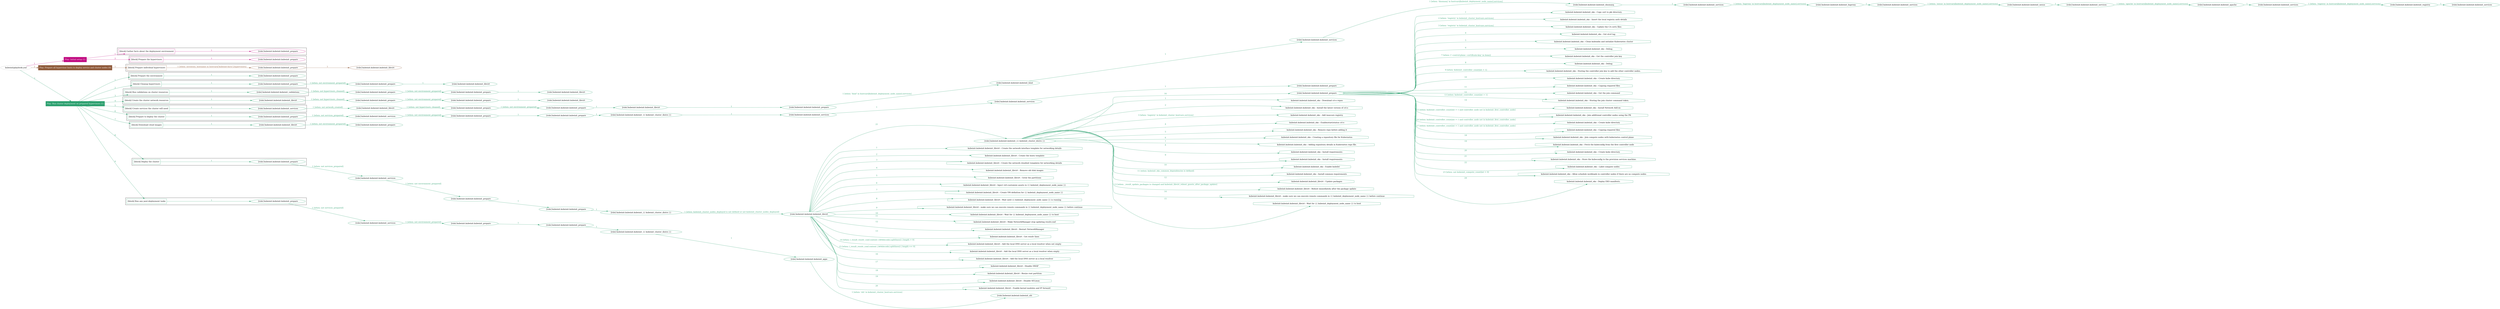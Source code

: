 digraph {
	graph [concentrate=true ordering=in rankdir=LR ratio=fill]
	edge [esep=5 sep=10]
	"kubeinit/playbook.yml" [id=root_node style=dotted]
	play_2b61309d [label="Play: Initial setup (1)" color="#c10b81" fontcolor="#ffffff" id=play_2b61309d shape=box style=filled tooltip=localhost]
	"kubeinit/playbook.yml" -> play_2b61309d [label="1 " color="#c10b81" fontcolor="#c10b81" id=edge_feb76cd5 labeltooltip="1 " tooltip="1 "]
	subgraph "kubeinit.kubeinit.kubeinit_prepare" {
		role_52f06af0 [label="[role] kubeinit.kubeinit.kubeinit_prepare" color="#c10b81" id=role_52f06af0 tooltip="kubeinit.kubeinit.kubeinit_prepare"]
	}
	subgraph "kubeinit.kubeinit.kubeinit_prepare" {
		role_53b2349d [label="[role] kubeinit.kubeinit.kubeinit_prepare" color="#c10b81" id=role_53b2349d tooltip="kubeinit.kubeinit.kubeinit_prepare"]
	}
	subgraph "Play: Initial setup (1)" {
		play_2b61309d -> block_3ee24f6f [label=1 color="#c10b81" fontcolor="#c10b81" id=edge_b503f132 labeltooltip=1 tooltip=1]
		subgraph cluster_block_3ee24f6f {
			block_3ee24f6f [label="[block] Gather facts about the deployment environment" color="#c10b81" id=block_3ee24f6f labeltooltip="Gather facts about the deployment environment" shape=box tooltip="Gather facts about the deployment environment"]
			block_3ee24f6f -> role_52f06af0 [label="1 " color="#c10b81" fontcolor="#c10b81" id=edge_10a11143 labeltooltip="1 " tooltip="1 "]
		}
		play_2b61309d -> block_e316d844 [label=2 color="#c10b81" fontcolor="#c10b81" id=edge_0cca7ee5 labeltooltip=2 tooltip=2]
		subgraph cluster_block_e316d844 {
			block_e316d844 [label="[block] Prepare the hypervisors" color="#c10b81" id=block_e316d844 labeltooltip="Prepare the hypervisors" shape=box tooltip="Prepare the hypervisors"]
			block_e316d844 -> role_53b2349d [label="1 " color="#c10b81" fontcolor="#c10b81" id=edge_60ad9bfc labeltooltip="1 " tooltip="1 "]
		}
	}
	play_353c82b1 [label="Play: Prepare all hypervisor hosts to deploy service and cluster nodes (0)" color="#905b3c" fontcolor="#ffffff" id=play_353c82b1 shape=box style=filled tooltip="Play: Prepare all hypervisor hosts to deploy service and cluster nodes (0)"]
	"kubeinit/playbook.yml" -> play_353c82b1 [label="2 " color="#905b3c" fontcolor="#905b3c" id=edge_042fe980 labeltooltip="2 " tooltip="2 "]
	subgraph "kubeinit.kubeinit.kubeinit_libvirt" {
		role_70340b23 [label="[role] kubeinit.kubeinit.kubeinit_libvirt" color="#905b3c" id=role_70340b23 tooltip="kubeinit.kubeinit.kubeinit_libvirt"]
	}
	subgraph "kubeinit.kubeinit.kubeinit_prepare" {
		role_91c4e5de [label="[role] kubeinit.kubeinit.kubeinit_prepare" color="#905b3c" id=role_91c4e5de tooltip="kubeinit.kubeinit.kubeinit_prepare"]
		role_91c4e5de -> role_70340b23 [label="1 " color="#905b3c" fontcolor="#905b3c" id=edge_a96adf3a labeltooltip="1 " tooltip="1 "]
	}
	subgraph "Play: Prepare all hypervisor hosts to deploy service and cluster nodes (0)" {
		play_353c82b1 -> block_96c9a6be [label=1 color="#905b3c" fontcolor="#905b3c" id=edge_264920e5 labeltooltip=1 tooltip=1]
		subgraph cluster_block_96c9a6be {
			block_96c9a6be [label="[block] Prepare individual hypervisors" color="#905b3c" id=block_96c9a6be labeltooltip="Prepare individual hypervisors" shape=box tooltip="Prepare individual hypervisors"]
			block_96c9a6be -> role_91c4e5de [label="1 [when: inventory_hostname in hostvars['kubeinit-facts'].hypervisors]" color="#905b3c" fontcolor="#905b3c" id=edge_b55da82b labeltooltip="1 [when: inventory_hostname in hostvars['kubeinit-facts'].hypervisors]" tooltip="1 [when: inventory_hostname in hostvars['kubeinit-facts'].hypervisors]"]
		}
	}
	play_5474276b [label="Play: Run cluster deployment on prepared hypervisors (1)" color="#2ca06f" fontcolor="#ffffff" id=play_5474276b shape=box style=filled tooltip=localhost]
	"kubeinit/playbook.yml" -> play_5474276b [label="3 " color="#2ca06f" fontcolor="#2ca06f" id=edge_d0656002 labeltooltip="3 " tooltip="3 "]
	subgraph "kubeinit.kubeinit.kubeinit_prepare" {
		role_a0f7f09a [label="[role] kubeinit.kubeinit.kubeinit_prepare" color="#2ca06f" id=role_a0f7f09a tooltip="kubeinit.kubeinit.kubeinit_prepare"]
	}
	subgraph "kubeinit.kubeinit.kubeinit_libvirt" {
		role_f0c6144e [label="[role] kubeinit.kubeinit.kubeinit_libvirt" color="#2ca06f" id=role_f0c6144e tooltip="kubeinit.kubeinit.kubeinit_libvirt"]
	}
	subgraph "kubeinit.kubeinit.kubeinit_prepare" {
		role_411ac8a4 [label="[role] kubeinit.kubeinit.kubeinit_prepare" color="#2ca06f" id=role_411ac8a4 tooltip="kubeinit.kubeinit.kubeinit_prepare"]
		role_411ac8a4 -> role_f0c6144e [label="1 " color="#2ca06f" fontcolor="#2ca06f" id=edge_d0bc2b1b labeltooltip="1 " tooltip="1 "]
	}
	subgraph "kubeinit.kubeinit.kubeinit_prepare" {
		role_52913aec [label="[role] kubeinit.kubeinit.kubeinit_prepare" color="#2ca06f" id=role_52913aec tooltip="kubeinit.kubeinit.kubeinit_prepare"]
		role_52913aec -> role_411ac8a4 [label="1 [when: not environment_prepared]" color="#2ca06f" fontcolor="#2ca06f" id=edge_767b2251 labeltooltip="1 [when: not environment_prepared]" tooltip="1 [when: not environment_prepared]"]
	}
	subgraph "kubeinit.kubeinit.kubeinit_libvirt" {
		role_142496bf [label="[role] kubeinit.kubeinit.kubeinit_libvirt" color="#2ca06f" id=role_142496bf tooltip="kubeinit.kubeinit.kubeinit_libvirt"]
	}
	subgraph "kubeinit.kubeinit.kubeinit_prepare" {
		role_895c0f70 [label="[role] kubeinit.kubeinit.kubeinit_prepare" color="#2ca06f" id=role_895c0f70 tooltip="kubeinit.kubeinit.kubeinit_prepare"]
		role_895c0f70 -> role_142496bf [label="1 " color="#2ca06f" fontcolor="#2ca06f" id=edge_2348fa2f labeltooltip="1 " tooltip="1 "]
	}
	subgraph "kubeinit.kubeinit.kubeinit_prepare" {
		role_b8ef7089 [label="[role] kubeinit.kubeinit.kubeinit_prepare" color="#2ca06f" id=role_b8ef7089 tooltip="kubeinit.kubeinit.kubeinit_prepare"]
		role_b8ef7089 -> role_895c0f70 [label="1 [when: not environment_prepared]" color="#2ca06f" fontcolor="#2ca06f" id=edge_5b106751 labeltooltip="1 [when: not environment_prepared]" tooltip="1 [when: not environment_prepared]"]
	}
	subgraph "kubeinit.kubeinit.kubeinit_validations" {
		role_1636c144 [label="[role] kubeinit.kubeinit.kubeinit_validations" color="#2ca06f" id=role_1636c144 tooltip="kubeinit.kubeinit.kubeinit_validations"]
		role_1636c144 -> role_b8ef7089 [label="1 [when: not hypervisors_cleaned]" color="#2ca06f" fontcolor="#2ca06f" id=edge_2a689ccc labeltooltip="1 [when: not hypervisors_cleaned]" tooltip="1 [when: not hypervisors_cleaned]"]
	}
	subgraph "kubeinit.kubeinit.kubeinit_libvirt" {
		role_c4654560 [label="[role] kubeinit.kubeinit.kubeinit_libvirt" color="#2ca06f" id=role_c4654560 tooltip="kubeinit.kubeinit.kubeinit_libvirt"]
	}
	subgraph "kubeinit.kubeinit.kubeinit_prepare" {
		role_aaa60244 [label="[role] kubeinit.kubeinit.kubeinit_prepare" color="#2ca06f" id=role_aaa60244 tooltip="kubeinit.kubeinit.kubeinit_prepare"]
		role_aaa60244 -> role_c4654560 [label="1 " color="#2ca06f" fontcolor="#2ca06f" id=edge_b5fdf13f labeltooltip="1 " tooltip="1 "]
	}
	subgraph "kubeinit.kubeinit.kubeinit_prepare" {
		role_58e267a6 [label="[role] kubeinit.kubeinit.kubeinit_prepare" color="#2ca06f" id=role_58e267a6 tooltip="kubeinit.kubeinit.kubeinit_prepare"]
		role_58e267a6 -> role_aaa60244 [label="1 [when: not environment_prepared]" color="#2ca06f" fontcolor="#2ca06f" id=edge_76f74d3c labeltooltip="1 [when: not environment_prepared]" tooltip="1 [when: not environment_prepared]"]
	}
	subgraph "kubeinit.kubeinit.kubeinit_libvirt" {
		role_a28dacda [label="[role] kubeinit.kubeinit.kubeinit_libvirt" color="#2ca06f" id=role_a28dacda tooltip="kubeinit.kubeinit.kubeinit_libvirt"]
		role_a28dacda -> role_58e267a6 [label="1 [when: not hypervisors_cleaned]" color="#2ca06f" fontcolor="#2ca06f" id=edge_2a8f68b4 labeltooltip="1 [when: not hypervisors_cleaned]" tooltip="1 [when: not hypervisors_cleaned]"]
	}
	subgraph "kubeinit.kubeinit.kubeinit_services" {
		role_a10f5756 [label="[role] kubeinit.kubeinit.kubeinit_services" color="#2ca06f" id=role_a10f5756 tooltip="kubeinit.kubeinit.kubeinit_services"]
	}
	subgraph "kubeinit.kubeinit.kubeinit_registry" {
		role_c6509207 [label="[role] kubeinit.kubeinit.kubeinit_registry" color="#2ca06f" id=role_c6509207 tooltip="kubeinit.kubeinit.kubeinit_registry"]
		role_c6509207 -> role_a10f5756 [label="1 " color="#2ca06f" fontcolor="#2ca06f" id=edge_30a05661 labeltooltip="1 " tooltip="1 "]
	}
	subgraph "kubeinit.kubeinit.kubeinit_services" {
		role_e743d7e6 [label="[role] kubeinit.kubeinit.kubeinit_services" color="#2ca06f" id=role_e743d7e6 tooltip="kubeinit.kubeinit.kubeinit_services"]
		role_e743d7e6 -> role_c6509207 [label="1 [when: 'registry' in hostvars[kubeinit_deployment_node_name].services]" color="#2ca06f" fontcolor="#2ca06f" id=edge_80ef7d80 labeltooltip="1 [when: 'registry' in hostvars[kubeinit_deployment_node_name].services]" tooltip="1 [when: 'registry' in hostvars[kubeinit_deployment_node_name].services]"]
	}
	subgraph "kubeinit.kubeinit.kubeinit_apache" {
		role_233f72c3 [label="[role] kubeinit.kubeinit.kubeinit_apache" color="#2ca06f" id=role_233f72c3 tooltip="kubeinit.kubeinit.kubeinit_apache"]
		role_233f72c3 -> role_e743d7e6 [label="1 " color="#2ca06f" fontcolor="#2ca06f" id=edge_98db266e labeltooltip="1 " tooltip="1 "]
	}
	subgraph "kubeinit.kubeinit.kubeinit_services" {
		role_1d32addd [label="[role] kubeinit.kubeinit.kubeinit_services" color="#2ca06f" id=role_1d32addd tooltip="kubeinit.kubeinit.kubeinit_services"]
		role_1d32addd -> role_233f72c3 [label="1 [when: 'apache' in hostvars[kubeinit_deployment_node_name].services]" color="#2ca06f" fontcolor="#2ca06f" id=edge_98c42aed labeltooltip="1 [when: 'apache' in hostvars[kubeinit_deployment_node_name].services]" tooltip="1 [when: 'apache' in hostvars[kubeinit_deployment_node_name].services]"]
	}
	subgraph "kubeinit.kubeinit.kubeinit_nexus" {
		role_2566e6c4 [label="[role] kubeinit.kubeinit.kubeinit_nexus" color="#2ca06f" id=role_2566e6c4 tooltip="kubeinit.kubeinit.kubeinit_nexus"]
		role_2566e6c4 -> role_1d32addd [label="1 " color="#2ca06f" fontcolor="#2ca06f" id=edge_abf42884 labeltooltip="1 " tooltip="1 "]
	}
	subgraph "kubeinit.kubeinit.kubeinit_services" {
		role_a7cb05a5 [label="[role] kubeinit.kubeinit.kubeinit_services" color="#2ca06f" id=role_a7cb05a5 tooltip="kubeinit.kubeinit.kubeinit_services"]
		role_a7cb05a5 -> role_2566e6c4 [label="1 [when: 'nexus' in hostvars[kubeinit_deployment_node_name].services]" color="#2ca06f" fontcolor="#2ca06f" id=edge_f890f21c labeltooltip="1 [when: 'nexus' in hostvars[kubeinit_deployment_node_name].services]" tooltip="1 [when: 'nexus' in hostvars[kubeinit_deployment_node_name].services]"]
	}
	subgraph "kubeinit.kubeinit.kubeinit_haproxy" {
		role_2e45f62d [label="[role] kubeinit.kubeinit.kubeinit_haproxy" color="#2ca06f" id=role_2e45f62d tooltip="kubeinit.kubeinit.kubeinit_haproxy"]
		role_2e45f62d -> role_a7cb05a5 [label="1 " color="#2ca06f" fontcolor="#2ca06f" id=edge_ad5dec32 labeltooltip="1 " tooltip="1 "]
	}
	subgraph "kubeinit.kubeinit.kubeinit_services" {
		role_52fc823c [label="[role] kubeinit.kubeinit.kubeinit_services" color="#2ca06f" id=role_52fc823c tooltip="kubeinit.kubeinit.kubeinit_services"]
		role_52fc823c -> role_2e45f62d [label="1 [when: 'haproxy' in hostvars[kubeinit_deployment_node_name].services]" color="#2ca06f" fontcolor="#2ca06f" id=edge_f4b86f54 labeltooltip="1 [when: 'haproxy' in hostvars[kubeinit_deployment_node_name].services]" tooltip="1 [when: 'haproxy' in hostvars[kubeinit_deployment_node_name].services]"]
	}
	subgraph "kubeinit.kubeinit.kubeinit_dnsmasq" {
		role_e3ee17ed [label="[role] kubeinit.kubeinit.kubeinit_dnsmasq" color="#2ca06f" id=role_e3ee17ed tooltip="kubeinit.kubeinit.kubeinit_dnsmasq"]
		role_e3ee17ed -> role_52fc823c [label="1 " color="#2ca06f" fontcolor="#2ca06f" id=edge_c995ff0a labeltooltip="1 " tooltip="1 "]
	}
	subgraph "kubeinit.kubeinit.kubeinit_services" {
		role_9e0d9f8d [label="[role] kubeinit.kubeinit.kubeinit_services" color="#2ca06f" id=role_9e0d9f8d tooltip="kubeinit.kubeinit.kubeinit_services"]
		role_9e0d9f8d -> role_e3ee17ed [label="1 [when: 'dnsmasq' in hostvars[kubeinit_deployment_node_name].services]" color="#2ca06f" fontcolor="#2ca06f" id=edge_9af4b01a labeltooltip="1 [when: 'dnsmasq' in hostvars[kubeinit_deployment_node_name].services]" tooltip="1 [when: 'dnsmasq' in hostvars[kubeinit_deployment_node_name].services]"]
	}
	subgraph "kubeinit.kubeinit.kubeinit_bind" {
		role_3fe3fb17 [label="[role] kubeinit.kubeinit.kubeinit_bind" color="#2ca06f" id=role_3fe3fb17 tooltip="kubeinit.kubeinit.kubeinit_bind"]
		role_3fe3fb17 -> role_9e0d9f8d [label="1 " color="#2ca06f" fontcolor="#2ca06f" id=edge_3641af51 labeltooltip="1 " tooltip="1 "]
	}
	subgraph "kubeinit.kubeinit.kubeinit_prepare" {
		role_2b903d0b [label="[role] kubeinit.kubeinit.kubeinit_prepare" color="#2ca06f" id=role_2b903d0b tooltip="kubeinit.kubeinit.kubeinit_prepare"]
		role_2b903d0b -> role_3fe3fb17 [label="1 [when: 'bind' in hostvars[kubeinit_deployment_node_name].services]" color="#2ca06f" fontcolor="#2ca06f" id=edge_c297b740 labeltooltip="1 [when: 'bind' in hostvars[kubeinit_deployment_node_name].services]" tooltip="1 [when: 'bind' in hostvars[kubeinit_deployment_node_name].services]"]
	}
	subgraph "kubeinit.kubeinit.kubeinit_libvirt" {
		role_af544420 [label="[role] kubeinit.kubeinit.kubeinit_libvirt" color="#2ca06f" id=role_af544420 tooltip="kubeinit.kubeinit.kubeinit_libvirt"]
		role_af544420 -> role_2b903d0b [label="1 " color="#2ca06f" fontcolor="#2ca06f" id=edge_14a1b385 labeltooltip="1 " tooltip="1 "]
	}
	subgraph "kubeinit.kubeinit.kubeinit_prepare" {
		role_ede6f02c [label="[role] kubeinit.kubeinit.kubeinit_prepare" color="#2ca06f" id=role_ede6f02c tooltip="kubeinit.kubeinit.kubeinit_prepare"]
		role_ede6f02c -> role_af544420 [label="1 " color="#2ca06f" fontcolor="#2ca06f" id=edge_e90a3793 labeltooltip="1 " tooltip="1 "]
	}
	subgraph "kubeinit.kubeinit.kubeinit_prepare" {
		role_a3dae1b6 [label="[role] kubeinit.kubeinit.kubeinit_prepare" color="#2ca06f" id=role_a3dae1b6 tooltip="kubeinit.kubeinit.kubeinit_prepare"]
		role_a3dae1b6 -> role_ede6f02c [label="1 [when: not environment_prepared]" color="#2ca06f" fontcolor="#2ca06f" id=edge_32e1f3d1 labeltooltip="1 [when: not environment_prepared]" tooltip="1 [when: not environment_prepared]"]
	}
	subgraph "kubeinit.kubeinit.kubeinit_libvirt" {
		role_7bfb9586 [label="[role] kubeinit.kubeinit.kubeinit_libvirt" color="#2ca06f" id=role_7bfb9586 tooltip="kubeinit.kubeinit.kubeinit_libvirt"]
		role_7bfb9586 -> role_a3dae1b6 [label="1 [when: not hypervisors_cleaned]" color="#2ca06f" fontcolor="#2ca06f" id=edge_c32395bf labeltooltip="1 [when: not hypervisors_cleaned]" tooltip="1 [when: not hypervisors_cleaned]"]
	}
	subgraph "kubeinit.kubeinit.kubeinit_services" {
		role_cdf69c47 [label="[role] kubeinit.kubeinit.kubeinit_services" color="#2ca06f" id=role_cdf69c47 tooltip="kubeinit.kubeinit.kubeinit_services"]
		role_cdf69c47 -> role_7bfb9586 [label="1 [when: not network_created]" color="#2ca06f" fontcolor="#2ca06f" id=edge_88637f6b labeltooltip="1 [when: not network_created]" tooltip="1 [when: not network_created]"]
	}
	subgraph "kubeinit.kubeinit.kubeinit_prepare" {
		role_d4888aa2 [label="[role] kubeinit.kubeinit.kubeinit_prepare" color="#2ca06f" id=role_d4888aa2 tooltip="kubeinit.kubeinit.kubeinit_prepare"]
	}
	subgraph "kubeinit.kubeinit.kubeinit_services" {
		role_0979c9e3 [label="[role] kubeinit.kubeinit.kubeinit_services" color="#2ca06f" id=role_0979c9e3 tooltip="kubeinit.kubeinit.kubeinit_services"]
		role_0979c9e3 -> role_d4888aa2 [label="1 " color="#2ca06f" fontcolor="#2ca06f" id=edge_e9c53d2e labeltooltip="1 " tooltip="1 "]
	}
	subgraph "kubeinit.kubeinit.kubeinit_services" {
		role_178320d7 [label="[role] kubeinit.kubeinit.kubeinit_services" color="#2ca06f" id=role_178320d7 tooltip="kubeinit.kubeinit.kubeinit_services"]
		role_178320d7 -> role_0979c9e3 [label="1 " color="#2ca06f" fontcolor="#2ca06f" id=edge_e90d7981 labeltooltip="1 " tooltip="1 "]
	}
	subgraph "kubeinit.kubeinit.kubeinit_{{ kubeinit_cluster_distro }}" {
		role_f3388826 [label="[role] kubeinit.kubeinit.kubeinit_{{ kubeinit_cluster_distro }}" color="#2ca06f" id=role_f3388826 tooltip="kubeinit.kubeinit.kubeinit_{{ kubeinit_cluster_distro }}"]
		role_f3388826 -> role_178320d7 [label="1 " color="#2ca06f" fontcolor="#2ca06f" id=edge_df29b25d labeltooltip="1 " tooltip="1 "]
	}
	subgraph "kubeinit.kubeinit.kubeinit_prepare" {
		role_94492d1b [label="[role] kubeinit.kubeinit.kubeinit_prepare" color="#2ca06f" id=role_94492d1b tooltip="kubeinit.kubeinit.kubeinit_prepare"]
		role_94492d1b -> role_f3388826 [label="1 " color="#2ca06f" fontcolor="#2ca06f" id=edge_c69d50a5 labeltooltip="1 " tooltip="1 "]
	}
	subgraph "kubeinit.kubeinit.kubeinit_prepare" {
		role_8fc12477 [label="[role] kubeinit.kubeinit.kubeinit_prepare" color="#2ca06f" id=role_8fc12477 tooltip="kubeinit.kubeinit.kubeinit_prepare"]
		role_8fc12477 -> role_94492d1b [label="1 " color="#2ca06f" fontcolor="#2ca06f" id=edge_a4cb0fc0 labeltooltip="1 " tooltip="1 "]
	}
	subgraph "kubeinit.kubeinit.kubeinit_services" {
		role_3fb29747 [label="[role] kubeinit.kubeinit.kubeinit_services" color="#2ca06f" id=role_3fb29747 tooltip="kubeinit.kubeinit.kubeinit_services"]
		role_3fb29747 -> role_8fc12477 [label="1 [when: not environment_prepared]" color="#2ca06f" fontcolor="#2ca06f" id=edge_c2d0f619 labeltooltip="1 [when: not environment_prepared]" tooltip="1 [when: not environment_prepared]"]
	}
	subgraph "kubeinit.kubeinit.kubeinit_prepare" {
		role_083783ae [label="[role] kubeinit.kubeinit.kubeinit_prepare" color="#2ca06f" id=role_083783ae tooltip="kubeinit.kubeinit.kubeinit_prepare"]
		role_083783ae -> role_3fb29747 [label="1 [when: not services_prepared]" color="#2ca06f" fontcolor="#2ca06f" id=edge_3e6e3801 labeltooltip="1 [when: not services_prepared]" tooltip="1 [when: not services_prepared]"]
	}
	subgraph "kubeinit.kubeinit.kubeinit_prepare" {
		role_af5ff298 [label="[role] kubeinit.kubeinit.kubeinit_prepare" color="#2ca06f" id=role_af5ff298 tooltip="kubeinit.kubeinit.kubeinit_prepare"]
	}
	subgraph "kubeinit.kubeinit.kubeinit_libvirt" {
		role_c483ca5f [label="[role] kubeinit.kubeinit.kubeinit_libvirt" color="#2ca06f" id=role_c483ca5f tooltip="kubeinit.kubeinit.kubeinit_libvirt"]
		role_c483ca5f -> role_af5ff298 [label="1 [when: not environment_prepared]" color="#2ca06f" fontcolor="#2ca06f" id=edge_defec8d4 labeltooltip="1 [when: not environment_prepared]" tooltip="1 [when: not environment_prepared]"]
	}
	subgraph "kubeinit.kubeinit.kubeinit_prepare" {
		role_e12b0306 [label="[role] kubeinit.kubeinit.kubeinit_prepare" color="#2ca06f" id=role_e12b0306 tooltip="kubeinit.kubeinit.kubeinit_prepare"]
		task_17839a67 [label="kubeinit.kubeinit.kubeinit_eks : Copy cert to pki directory" color="#2ca06f" id=task_17839a67 shape=octagon tooltip="kubeinit.kubeinit.kubeinit_eks : Copy cert to pki directory"]
		role_e12b0306 -> task_17839a67 [label="1 " color="#2ca06f" fontcolor="#2ca06f" id=edge_454e50dd labeltooltip="1 " tooltip="1 "]
		task_09265bc9 [label="kubeinit.kubeinit.kubeinit_eks : Insert the local registry auth details" color="#2ca06f" id=task_09265bc9 shape=octagon tooltip="kubeinit.kubeinit.kubeinit_eks : Insert the local registry auth details"]
		role_e12b0306 -> task_09265bc9 [label="2 [when: 'registry' in kubeinit_cluster_hostvars.services]" color="#2ca06f" fontcolor="#2ca06f" id=edge_0f7cabae labeltooltip="2 [when: 'registry' in kubeinit_cluster_hostvars.services]" tooltip="2 [when: 'registry' in kubeinit_cluster_hostvars.services]"]
		task_ac6a4d90 [label="kubeinit.kubeinit.kubeinit_eks : Update the CA certs files" color="#2ca06f" id=task_ac6a4d90 shape=octagon tooltip="kubeinit.kubeinit.kubeinit_eks : Update the CA certs files"]
		role_e12b0306 -> task_ac6a4d90 [label="3 [when: 'registry' in kubeinit_cluster_hostvars.services]" color="#2ca06f" fontcolor="#2ca06f" id=edge_01c9d040 labeltooltip="3 [when: 'registry' in kubeinit_cluster_hostvars.services]" tooltip="3 [when: 'registry' in kubeinit_cluster_hostvars.services]"]
		task_ecb6bf16 [label="kubeinit.kubeinit.kubeinit_eks : Get etcd tag" color="#2ca06f" id=task_ecb6bf16 shape=octagon tooltip="kubeinit.kubeinit.kubeinit_eks : Get etcd tag"]
		role_e12b0306 -> task_ecb6bf16 [label="4 " color="#2ca06f" fontcolor="#2ca06f" id=edge_30d07213 labeltooltip="4 " tooltip="4 "]
		task_1d622fff [label="kubeinit.kubeinit.kubeinit_eks : Clean kubeadm and initialize Kubernetes cluster" color="#2ca06f" id=task_1d622fff shape=octagon tooltip="kubeinit.kubeinit.kubeinit_eks : Clean kubeadm and initialize Kubernetes cluster"]
		role_e12b0306 -> task_1d622fff [label="5 " color="#2ca06f" fontcolor="#2ca06f" id=edge_a9596659 labeltooltip="5 " tooltip="5 "]
		task_5b377c1c [label="kubeinit.kubeinit.kubeinit_eks : Debug" color="#2ca06f" id=task_5b377c1c shape=octagon tooltip="kubeinit.kubeinit.kubeinit_eks : Debug"]
		role_e12b0306 -> task_5b377c1c [label="6 " color="#2ca06f" fontcolor="#2ca06f" id=edge_d662d71e labeltooltip="6 " tooltip="6 "]
		task_d52fc6ec [label="kubeinit.kubeinit.kubeinit_eks : Get the controller join key" color="#2ca06f" id=task_d52fc6ec shape=octagon tooltip="kubeinit.kubeinit.kubeinit_eks : Get the controller join key"]
		role_e12b0306 -> task_d52fc6ec [label="7 [when: ('--control-plane --certificate-key' in item)]" color="#2ca06f" fontcolor="#2ca06f" id=edge_00276894 labeltooltip="7 [when: ('--control-plane --certificate-key' in item)]" tooltip="7 [when: ('--control-plane --certificate-key' in item)]"]
		task_d0c9e512 [label="kubeinit.kubeinit.kubeinit_eks : Debug" color="#2ca06f" id=task_d0c9e512 shape=octagon tooltip="kubeinit.kubeinit.kubeinit_eks : Debug"]
		role_e12b0306 -> task_d0c9e512 [label="8 " color="#2ca06f" fontcolor="#2ca06f" id=edge_963d0fd9 labeltooltip="8 " tooltip="8 "]
		task_3c0b1960 [label="kubeinit.kubeinit.kubeinit_eks : Storing the controller join key to add the other controller nodes." color="#2ca06f" id=task_3c0b1960 shape=octagon tooltip="kubeinit.kubeinit.kubeinit_eks : Storing the controller join key to add the other controller nodes."]
		role_e12b0306 -> task_3c0b1960 [label="9 [when: kubeinit_controller_count|int > 1]" color="#2ca06f" fontcolor="#2ca06f" id=edge_fdc09861 labeltooltip="9 [when: kubeinit_controller_count|int > 1]" tooltip="9 [when: kubeinit_controller_count|int > 1]"]
		task_3965aedd [label="kubeinit.kubeinit.kubeinit_eks : Create kube directory" color="#2ca06f" id=task_3965aedd shape=octagon tooltip="kubeinit.kubeinit.kubeinit_eks : Create kube directory"]
		role_e12b0306 -> task_3965aedd [label="10 " color="#2ca06f" fontcolor="#2ca06f" id=edge_2cf955b5 labeltooltip="10 " tooltip="10 "]
		task_bfd84dea [label="kubeinit.kubeinit.kubeinit_eks : Copying required files" color="#2ca06f" id=task_bfd84dea shape=octagon tooltip="kubeinit.kubeinit.kubeinit_eks : Copying required files"]
		role_e12b0306 -> task_bfd84dea [label="11 " color="#2ca06f" fontcolor="#2ca06f" id=edge_6cd8a0ae labeltooltip="11 " tooltip="11 "]
		task_94a2ca0d [label="kubeinit.kubeinit.kubeinit_eks : Get the join command" color="#2ca06f" id=task_94a2ca0d shape=octagon tooltip="kubeinit.kubeinit.kubeinit_eks : Get the join command"]
		role_e12b0306 -> task_94a2ca0d [label="12 " color="#2ca06f" fontcolor="#2ca06f" id=edge_63132692 labeltooltip="12 " tooltip="12 "]
		task_20526761 [label="kubeinit.kubeinit.kubeinit_eks : Storing the join cluster command token." color="#2ca06f" id=task_20526761 shape=octagon tooltip="kubeinit.kubeinit.kubeinit_eks : Storing the join cluster command token."]
		role_e12b0306 -> task_20526761 [label="13 [when: kubeinit_controller_count|int > 1]" color="#2ca06f" fontcolor="#2ca06f" id=edge_397b0ee8 labeltooltip="13 [when: kubeinit_controller_count|int > 1]" tooltip="13 [when: kubeinit_controller_count|int > 1]"]
		task_e5a9c68d [label="kubeinit.kubeinit.kubeinit_eks : Install Network Add-on" color="#2ca06f" id=task_e5a9c68d shape=octagon tooltip="kubeinit.kubeinit.kubeinit_eks : Install Network Add-on"]
		role_e12b0306 -> task_e5a9c68d [label="14 " color="#2ca06f" fontcolor="#2ca06f" id=edge_d32d3076 labeltooltip="14 " tooltip="14 "]
		task_e38a96f9 [label="kubeinit.kubeinit.kubeinit_eks : Join additional controller nodes using the PK" color="#2ca06f" id=task_e38a96f9 shape=octagon tooltip="kubeinit.kubeinit.kubeinit_eks : Join additional controller nodes using the PK"]
		role_e12b0306 -> task_e38a96f9 [label="15 [when: kubeinit_controller_count|int > 1 and controller_node not in kubeinit_first_controller_node]" color="#2ca06f" fontcolor="#2ca06f" id=edge_7ba0ea57 labeltooltip="15 [when: kubeinit_controller_count|int > 1 and controller_node not in kubeinit_first_controller_node]" tooltip="15 [when: kubeinit_controller_count|int > 1 and controller_node not in kubeinit_first_controller_node]"]
		task_659c6f95 [label="kubeinit.kubeinit.kubeinit_eks : Create kube directory" color="#2ca06f" id=task_659c6f95 shape=octagon tooltip="kubeinit.kubeinit.kubeinit_eks : Create kube directory"]
		role_e12b0306 -> task_659c6f95 [label="16 [when: kubeinit_controller_count|int > 1 and controller_node not in kubeinit_first_controller_node]" color="#2ca06f" fontcolor="#2ca06f" id=edge_d5186017 labeltooltip="16 [when: kubeinit_controller_count|int > 1 and controller_node not in kubeinit_first_controller_node]" tooltip="16 [when: kubeinit_controller_count|int > 1 and controller_node not in kubeinit_first_controller_node]"]
		task_f85c0c95 [label="kubeinit.kubeinit.kubeinit_eks : Copying required files" color="#2ca06f" id=task_f85c0c95 shape=octagon tooltip="kubeinit.kubeinit.kubeinit_eks : Copying required files"]
		role_e12b0306 -> task_f85c0c95 [label="17 [when: kubeinit_controller_count|int > 1 and controller_node not in kubeinit_first_controller_node]" color="#2ca06f" fontcolor="#2ca06f" id=edge_363634a0 labeltooltip="17 [when: kubeinit_controller_count|int > 1 and controller_node not in kubeinit_first_controller_node]" tooltip="17 [when: kubeinit_controller_count|int > 1 and controller_node not in kubeinit_first_controller_node]"]
		task_31bb248a [label="kubeinit.kubeinit.kubeinit_eks : Join compute nodes with kubernetes control plane" color="#2ca06f" id=task_31bb248a shape=octagon tooltip="kubeinit.kubeinit.kubeinit_eks : Join compute nodes with kubernetes control plane"]
		role_e12b0306 -> task_31bb248a [label="18 " color="#2ca06f" fontcolor="#2ca06f" id=edge_b9094867 labeltooltip="18 " tooltip="18 "]
		task_2880df0e [label="kubeinit.kubeinit.kubeinit_eks : Fetch the kubeconfig from the first controller node" color="#2ca06f" id=task_2880df0e shape=octagon tooltip="kubeinit.kubeinit.kubeinit_eks : Fetch the kubeconfig from the first controller node"]
		role_e12b0306 -> task_2880df0e [label="19 " color="#2ca06f" fontcolor="#2ca06f" id=edge_5349ad6a labeltooltip="19 " tooltip="19 "]
		task_ea6f2f7a [label="kubeinit.kubeinit.kubeinit_eks : Create kube directory" color="#2ca06f" id=task_ea6f2f7a shape=octagon tooltip="kubeinit.kubeinit.kubeinit_eks : Create kube directory"]
		role_e12b0306 -> task_ea6f2f7a [label="20 " color="#2ca06f" fontcolor="#2ca06f" id=edge_230786ee labeltooltip="20 " tooltip="20 "]
		task_762d7d25 [label="kubeinit.kubeinit.kubeinit_eks : Store the kubeconfig to the provision services machine." color="#2ca06f" id=task_762d7d25 shape=octagon tooltip="kubeinit.kubeinit.kubeinit_eks : Store the kubeconfig to the provision services machine."]
		role_e12b0306 -> task_762d7d25 [label="21 " color="#2ca06f" fontcolor="#2ca06f" id=edge_2fe2227c labeltooltip="21 " tooltip="21 "]
		task_63dffa00 [label="kubeinit.kubeinit.kubeinit_eks : Label compute nodes" color="#2ca06f" id=task_63dffa00 shape=octagon tooltip="kubeinit.kubeinit.kubeinit_eks : Label compute nodes"]
		role_e12b0306 -> task_63dffa00 [label="22 " color="#2ca06f" fontcolor="#2ca06f" id=edge_237983e1 labeltooltip="22 " tooltip="22 "]
		task_d6e1300e [label="kubeinit.kubeinit.kubeinit_eks : Allow schedule workloads in controller nodes if there are no compute nodes" color="#2ca06f" id=task_d6e1300e shape=octagon tooltip="kubeinit.kubeinit.kubeinit_eks : Allow schedule workloads in controller nodes if there are no compute nodes"]
		role_e12b0306 -> task_d6e1300e [label="23 [when: not kubeinit_compute_count|int > 0]" color="#2ca06f" fontcolor="#2ca06f" id=edge_cb8764f1 labeltooltip="23 [when: not kubeinit_compute_count|int > 0]" tooltip="23 [when: not kubeinit_compute_count|int > 0]"]
		task_f9edce21 [label="kubeinit.kubeinit.kubeinit_eks : Deploy EKS manifests." color="#2ca06f" id=task_f9edce21 shape=octagon tooltip="kubeinit.kubeinit.kubeinit_eks : Deploy EKS manifests."]
		role_e12b0306 -> task_f9edce21 [label="24 " color="#2ca06f" fontcolor="#2ca06f" id=edge_7f4d4f07 labeltooltip="24 " tooltip="24 "]
	}
	subgraph "kubeinit.kubeinit.kubeinit_{{ kubeinit_cluster_distro }}" {
		role_b0fcb8e1 [label="[role] kubeinit.kubeinit.kubeinit_{{ kubeinit_cluster_distro }}" color="#2ca06f" id=role_b0fcb8e1 tooltip="kubeinit.kubeinit.kubeinit_{{ kubeinit_cluster_distro }}"]
		task_d138057a [label="kubeinit.kubeinit.kubeinit_eks : Download cri-o repos" color="#2ca06f" id=task_d138057a shape=octagon tooltip="kubeinit.kubeinit.kubeinit_eks : Download cri-o repos"]
		role_b0fcb8e1 -> task_d138057a [label="1 " color="#2ca06f" fontcolor="#2ca06f" id=edge_36cf4b45 labeltooltip="1 " tooltip="1 "]
		task_9e5b8b83 [label="kubeinit.kubeinit.kubeinit_eks : Install the latest version of cri-o" color="#2ca06f" id=task_9e5b8b83 shape=octagon tooltip="kubeinit.kubeinit.kubeinit_eks : Install the latest version of cri-o"]
		role_b0fcb8e1 -> task_9e5b8b83 [label="2 " color="#2ca06f" fontcolor="#2ca06f" id=edge_d5c4a8da labeltooltip="2 " tooltip="2 "]
		task_b2ff3cda [label="kubeinit.kubeinit.kubeinit_eks : Add insecure registry" color="#2ca06f" id=task_b2ff3cda shape=octagon tooltip="kubeinit.kubeinit.kubeinit_eks : Add insecure registry"]
		role_b0fcb8e1 -> task_b2ff3cda [label="3 [when: 'registry' in kubeinit_cluster_hostvars.services]" color="#2ca06f" fontcolor="#2ca06f" id=edge_cb21a6de labeltooltip="3 [when: 'registry' in kubeinit_cluster_hostvars.services]" tooltip="3 [when: 'registry' in kubeinit_cluster_hostvars.services]"]
		task_7b9a1bda [label="kubeinit.kubeinit.kubeinit_eks : Enable/start/status cri-o" color="#2ca06f" id=task_7b9a1bda shape=octagon tooltip="kubeinit.kubeinit.kubeinit_eks : Enable/start/status cri-o"]
		role_b0fcb8e1 -> task_7b9a1bda [label="4 " color="#2ca06f" fontcolor="#2ca06f" id=edge_719fe619 labeltooltip="4 " tooltip="4 "]
		task_761a20df [label="kubeinit.kubeinit.kubeinit_eks : Remove repo before adding it" color="#2ca06f" id=task_761a20df shape=octagon tooltip="kubeinit.kubeinit.kubeinit_eks : Remove repo before adding it"]
		role_b0fcb8e1 -> task_761a20df [label="5 " color="#2ca06f" fontcolor="#2ca06f" id=edge_b0961559 labeltooltip="5 " tooltip="5 "]
		task_d5f9ef37 [label="kubeinit.kubeinit.kubeinit_eks : Creating a repository file for Kubernetes" color="#2ca06f" id=task_d5f9ef37 shape=octagon tooltip="kubeinit.kubeinit.kubeinit_eks : Creating a repository file for Kubernetes"]
		role_b0fcb8e1 -> task_d5f9ef37 [label="6 " color="#2ca06f" fontcolor="#2ca06f" id=edge_11427477 labeltooltip="6 " tooltip="6 "]
		task_23f571f9 [label="kubeinit.kubeinit.kubeinit_eks : Adding repository details in Kubernetes repo file." color="#2ca06f" id=task_23f571f9 shape=octagon tooltip="kubeinit.kubeinit.kubeinit_eks : Adding repository details in Kubernetes repo file."]
		role_b0fcb8e1 -> task_23f571f9 [label="7 " color="#2ca06f" fontcolor="#2ca06f" id=edge_3cfd87d9 labeltooltip="7 " tooltip="7 "]
		task_73bb4bde [label="kubeinit.kubeinit.kubeinit_eks : Install requirements" color="#2ca06f" id=task_73bb4bde shape=octagon tooltip="kubeinit.kubeinit.kubeinit_eks : Install requirements"]
		role_b0fcb8e1 -> task_73bb4bde [label="8 " color="#2ca06f" fontcolor="#2ca06f" id=edge_ff596779 labeltooltip="8 " tooltip="8 "]
		task_9600c23f [label="kubeinit.kubeinit.kubeinit_eks : Install requirements" color="#2ca06f" id=task_9600c23f shape=octagon tooltip="kubeinit.kubeinit.kubeinit_eks : Install requirements"]
		role_b0fcb8e1 -> task_9600c23f [label="9 " color="#2ca06f" fontcolor="#2ca06f" id=edge_6e1581f4 labeltooltip="9 " tooltip="9 "]
		task_78deb21a [label="kubeinit.kubeinit.kubeinit_eks : Enable kubelet" color="#2ca06f" id=task_78deb21a shape=octagon tooltip="kubeinit.kubeinit.kubeinit_eks : Enable kubelet"]
		role_b0fcb8e1 -> task_78deb21a [label="10 " color="#2ca06f" fontcolor="#2ca06f" id=edge_24ddf257 labeltooltip="10 " tooltip="10 "]
		task_f492d5ef [label="kubeinit.kubeinit.kubeinit_eks : Install common requirements" color="#2ca06f" id=task_f492d5ef shape=octagon tooltip="kubeinit.kubeinit.kubeinit_eks : Install common requirements"]
		role_b0fcb8e1 -> task_f492d5ef [label="11 [when: kubeinit_eks_common_dependencies is defined]" color="#2ca06f" fontcolor="#2ca06f" id=edge_b41e6d32 labeltooltip="11 [when: kubeinit_eks_common_dependencies is defined]" tooltip="11 [when: kubeinit_eks_common_dependencies is defined]"]
		task_7dc80e53 [label="kubeinit.kubeinit.kubeinit_libvirt : Update packages" color="#2ca06f" id=task_7dc80e53 shape=octagon tooltip="kubeinit.kubeinit.kubeinit_libvirt : Update packages"]
		role_b0fcb8e1 -> task_7dc80e53 [label="12 " color="#2ca06f" fontcolor="#2ca06f" id=edge_2b5cccc2 labeltooltip="12 " tooltip="12 "]
		task_11a5391d [label="kubeinit.kubeinit.kubeinit_libvirt : Reboot immediately after the package update" color="#2ca06f" id=task_11a5391d shape=octagon tooltip="kubeinit.kubeinit.kubeinit_libvirt : Reboot immediately after the package update"]
		role_b0fcb8e1 -> task_11a5391d [label="13 [when: _result_update_packages is changed and kubeinit_libvirt_reboot_guests_after_package_update]" color="#2ca06f" fontcolor="#2ca06f" id=edge_bbee00b0 labeltooltip="13 [when: _result_update_packages is changed and kubeinit_libvirt_reboot_guests_after_package_update]" tooltip="13 [when: _result_update_packages is changed and kubeinit_libvirt_reboot_guests_after_package_update]"]
		task_2792179d [label="kubeinit.kubeinit.kubeinit_libvirt : make sure we can execute remote commands in {{ kubeinit_deployment_node_name }} before continue" color="#2ca06f" id=task_2792179d shape=octagon tooltip="kubeinit.kubeinit.kubeinit_libvirt : make sure we can execute remote commands in {{ kubeinit_deployment_node_name }} before continue"]
		role_b0fcb8e1 -> task_2792179d [label="14 " color="#2ca06f" fontcolor="#2ca06f" id=edge_35179a49 labeltooltip="14 " tooltip="14 "]
		task_c5836366 [label="kubeinit.kubeinit.kubeinit_libvirt : Wait for {{ kubeinit_deployment_node_name }} to boot" color="#2ca06f" id=task_c5836366 shape=octagon tooltip="kubeinit.kubeinit.kubeinit_libvirt : Wait for {{ kubeinit_deployment_node_name }} to boot"]
		role_b0fcb8e1 -> task_c5836366 [label="15 " color="#2ca06f" fontcolor="#2ca06f" id=edge_dcb4a95e labeltooltip="15 " tooltip="15 "]
		role_b0fcb8e1 -> role_e12b0306 [label="16 " color="#2ca06f" fontcolor="#2ca06f" id=edge_09749fc5 labeltooltip="16 " tooltip="16 "]
	}
	subgraph "kubeinit.kubeinit.kubeinit_libvirt" {
		role_38fc9e30 [label="[role] kubeinit.kubeinit.kubeinit_libvirt" color="#2ca06f" id=role_38fc9e30 tooltip="kubeinit.kubeinit.kubeinit_libvirt"]
		task_503652aa [label="kubeinit.kubeinit.kubeinit_libvirt : Create the network interface template for networking details" color="#2ca06f" id=task_503652aa shape=octagon tooltip="kubeinit.kubeinit.kubeinit_libvirt : Create the network interface template for networking details"]
		role_38fc9e30 -> task_503652aa [label="1 " color="#2ca06f" fontcolor="#2ca06f" id=edge_0f535a74 labeltooltip="1 " tooltip="1 "]
		task_1245fd90 [label="kubeinit.kubeinit.kubeinit_libvirt : Create the hosts template" color="#2ca06f" id=task_1245fd90 shape=octagon tooltip="kubeinit.kubeinit.kubeinit_libvirt : Create the hosts template"]
		role_38fc9e30 -> task_1245fd90 [label="2 " color="#2ca06f" fontcolor="#2ca06f" id=edge_c4387cf1 labeltooltip="2 " tooltip="2 "]
		task_49dbd28e [label="kubeinit.kubeinit.kubeinit_libvirt : Create the network cloudinit templates for networking details" color="#2ca06f" id=task_49dbd28e shape=octagon tooltip="kubeinit.kubeinit.kubeinit_libvirt : Create the network cloudinit templates for networking details"]
		role_38fc9e30 -> task_49dbd28e [label="3 " color="#2ca06f" fontcolor="#2ca06f" id=edge_ba61ba27 labeltooltip="3 " tooltip="3 "]
		task_5ee8f6b7 [label="kubeinit.kubeinit.kubeinit_libvirt : Remove old disk images" color="#2ca06f" id=task_5ee8f6b7 shape=octagon tooltip="kubeinit.kubeinit.kubeinit_libvirt : Remove old disk images"]
		role_38fc9e30 -> task_5ee8f6b7 [label="4 " color="#2ca06f" fontcolor="#2ca06f" id=edge_37c648c4 labeltooltip="4 " tooltip="4 "]
		task_b3bc08d7 [label="kubeinit.kubeinit.kubeinit_libvirt : Grow the partitions" color="#2ca06f" id=task_b3bc08d7 shape=octagon tooltip="kubeinit.kubeinit.kubeinit_libvirt : Grow the partitions"]
		role_38fc9e30 -> task_b3bc08d7 [label="5 " color="#2ca06f" fontcolor="#2ca06f" id=edge_9e87a3d6 labeltooltip="5 " tooltip="5 "]
		task_ec6a6232 [label="kubeinit.kubeinit.kubeinit_libvirt : Inject virt-customize assets in {{ kubeinit_deployment_node_name }}" color="#2ca06f" id=task_ec6a6232 shape=octagon tooltip="kubeinit.kubeinit.kubeinit_libvirt : Inject virt-customize assets in {{ kubeinit_deployment_node_name }}"]
		role_38fc9e30 -> task_ec6a6232 [label="6 " color="#2ca06f" fontcolor="#2ca06f" id=edge_9f880a94 labeltooltip="6 " tooltip="6 "]
		task_62d9ffe4 [label="kubeinit.kubeinit.kubeinit_libvirt : Create VM definition for {{ kubeinit_deployment_node_name }}" color="#2ca06f" id=task_62d9ffe4 shape=octagon tooltip="kubeinit.kubeinit.kubeinit_libvirt : Create VM definition for {{ kubeinit_deployment_node_name }}"]
		role_38fc9e30 -> task_62d9ffe4 [label="7 " color="#2ca06f" fontcolor="#2ca06f" id=edge_14c655bd labeltooltip="7 " tooltip="7 "]
		task_a08a7b2f [label="kubeinit.kubeinit.kubeinit_libvirt : Wait until {{ kubeinit_deployment_node_name }} is running" color="#2ca06f" id=task_a08a7b2f shape=octagon tooltip="kubeinit.kubeinit.kubeinit_libvirt : Wait until {{ kubeinit_deployment_node_name }} is running"]
		role_38fc9e30 -> task_a08a7b2f [label="8 " color="#2ca06f" fontcolor="#2ca06f" id=edge_c7b13956 labeltooltip="8 " tooltip="8 "]
		task_cc944f98 [label="kubeinit.kubeinit.kubeinit_libvirt : make sure we can execute remote commands in {{ kubeinit_deployment_node_name }} before continue" color="#2ca06f" id=task_cc944f98 shape=octagon tooltip="kubeinit.kubeinit.kubeinit_libvirt : make sure we can execute remote commands in {{ kubeinit_deployment_node_name }} before continue"]
		role_38fc9e30 -> task_cc944f98 [label="9 " color="#2ca06f" fontcolor="#2ca06f" id=edge_7e7a0a82 labeltooltip="9 " tooltip="9 "]
		task_de36fceb [label="kubeinit.kubeinit.kubeinit_libvirt : Wait for {{ kubeinit_deployment_node_name }} to boot" color="#2ca06f" id=task_de36fceb shape=octagon tooltip="kubeinit.kubeinit.kubeinit_libvirt : Wait for {{ kubeinit_deployment_node_name }} to boot"]
		role_38fc9e30 -> task_de36fceb [label="10 " color="#2ca06f" fontcolor="#2ca06f" id=edge_9b9b8724 labeltooltip="10 " tooltip="10 "]
		task_c2208ff9 [label="kubeinit.kubeinit.kubeinit_libvirt : Make NetworkManager stop updating resolv.conf" color="#2ca06f" id=task_c2208ff9 shape=octagon tooltip="kubeinit.kubeinit.kubeinit_libvirt : Make NetworkManager stop updating resolv.conf"]
		role_38fc9e30 -> task_c2208ff9 [label="11 " color="#2ca06f" fontcolor="#2ca06f" id=edge_8c762747 labeltooltip="11 " tooltip="11 "]
		task_629fba8f [label="kubeinit.kubeinit.kubeinit_libvirt : Restart NetworkManager" color="#2ca06f" id=task_629fba8f shape=octagon tooltip="kubeinit.kubeinit.kubeinit_libvirt : Restart NetworkManager"]
		role_38fc9e30 -> task_629fba8f [label="12 " color="#2ca06f" fontcolor="#2ca06f" id=edge_99f4c9a4 labeltooltip="12 " tooltip="12 "]
		task_36fa2200 [label="kubeinit.kubeinit.kubeinit_libvirt : Get resolv lines" color="#2ca06f" id=task_36fa2200 shape=octagon tooltip="kubeinit.kubeinit.kubeinit_libvirt : Get resolv lines"]
		role_38fc9e30 -> task_36fa2200 [label="13 " color="#2ca06f" fontcolor="#2ca06f" id=edge_beddb302 labeltooltip="13 " tooltip="13 "]
		task_b059f97d [label="kubeinit.kubeinit.kubeinit_libvirt : Add the local DNS server as a local resolver when not empty" color="#2ca06f" id=task_b059f97d shape=octagon tooltip="kubeinit.kubeinit.kubeinit_libvirt : Add the local DNS server as a local resolver when not empty"]
		role_38fc9e30 -> task_b059f97d [label="14 [when: (_result_resolv_conf.content | b64decode).splitlines() | length > 0]" color="#2ca06f" fontcolor="#2ca06f" id=edge_18885e47 labeltooltip="14 [when: (_result_resolv_conf.content | b64decode).splitlines() | length > 0]" tooltip="14 [when: (_result_resolv_conf.content | b64decode).splitlines() | length > 0]"]
		task_d4357e25 [label="kubeinit.kubeinit.kubeinit_libvirt : Add the local DNS server as a local resolver when empty" color="#2ca06f" id=task_d4357e25 shape=octagon tooltip="kubeinit.kubeinit.kubeinit_libvirt : Add the local DNS server as a local resolver when empty"]
		role_38fc9e30 -> task_d4357e25 [label="15 [when: (_result_resolv_conf.content | b64decode).splitlines() | length == 0]" color="#2ca06f" fontcolor="#2ca06f" id=edge_337814a0 labeltooltip="15 [when: (_result_resolv_conf.content | b64decode).splitlines() | length == 0]" tooltip="15 [when: (_result_resolv_conf.content | b64decode).splitlines() | length == 0]"]
		task_8ef23a6f [label="kubeinit.kubeinit.kubeinit_libvirt : Add the local DNS server as a local resolver" color="#2ca06f" id=task_8ef23a6f shape=octagon tooltip="kubeinit.kubeinit.kubeinit_libvirt : Add the local DNS server as a local resolver"]
		role_38fc9e30 -> task_8ef23a6f [label="16 " color="#2ca06f" fontcolor="#2ca06f" id=edge_113b7ed7 labeltooltip="16 " tooltip="16 "]
		task_a6f6e459 [label="kubeinit.kubeinit.kubeinit_libvirt : Disable SWAP" color="#2ca06f" id=task_a6f6e459 shape=octagon tooltip="kubeinit.kubeinit.kubeinit_libvirt : Disable SWAP"]
		role_38fc9e30 -> task_a6f6e459 [label="17 " color="#2ca06f" fontcolor="#2ca06f" id=edge_0ffc2b50 labeltooltip="17 " tooltip="17 "]
		task_a61e4471 [label="kubeinit.kubeinit.kubeinit_libvirt : Resize root partition" color="#2ca06f" id=task_a61e4471 shape=octagon tooltip="kubeinit.kubeinit.kubeinit_libvirt : Resize root partition"]
		role_38fc9e30 -> task_a61e4471 [label="18 " color="#2ca06f" fontcolor="#2ca06f" id=edge_67fd491e labeltooltip="18 " tooltip="18 "]
		task_afc79344 [label="kubeinit.kubeinit.kubeinit_libvirt : Disable SELinux" color="#2ca06f" id=task_afc79344 shape=octagon tooltip="kubeinit.kubeinit.kubeinit_libvirt : Disable SELinux"]
		role_38fc9e30 -> task_afc79344 [label="19 " color="#2ca06f" fontcolor="#2ca06f" id=edge_eb37824a labeltooltip="19 " tooltip="19 "]
		task_3428487e [label="kubeinit.kubeinit.kubeinit_libvirt : Enable kernel modules and IP forward" color="#2ca06f" id=task_3428487e shape=octagon tooltip="kubeinit.kubeinit.kubeinit_libvirt : Enable kernel modules and IP forward"]
		role_38fc9e30 -> task_3428487e [label="20 " color="#2ca06f" fontcolor="#2ca06f" id=edge_77216189 labeltooltip="20 " tooltip="20 "]
		role_38fc9e30 -> role_b0fcb8e1 [label="21 " color="#2ca06f" fontcolor="#2ca06f" id=edge_d2a2db47 labeltooltip="21 " tooltip="21 "]
	}
	subgraph "kubeinit.kubeinit.kubeinit_{{ kubeinit_cluster_distro }}" {
		role_4b773eea [label="[role] kubeinit.kubeinit.kubeinit_{{ kubeinit_cluster_distro }}" color="#2ca06f" id=role_4b773eea tooltip="kubeinit.kubeinit.kubeinit_{{ kubeinit_cluster_distro }}"]
		role_4b773eea -> role_38fc9e30 [label="1 [when: kubeinit_cluster_nodes_deployed is not defined or not kubeinit_cluster_nodes_deployed]" color="#2ca06f" fontcolor="#2ca06f" id=edge_5b704fe8 labeltooltip="1 [when: kubeinit_cluster_nodes_deployed is not defined or not kubeinit_cluster_nodes_deployed]" tooltip="1 [when: kubeinit_cluster_nodes_deployed is not defined or not kubeinit_cluster_nodes_deployed]"]
	}
	subgraph "kubeinit.kubeinit.kubeinit_prepare" {
		role_55ab40b5 [label="[role] kubeinit.kubeinit.kubeinit_prepare" color="#2ca06f" id=role_55ab40b5 tooltip="kubeinit.kubeinit.kubeinit_prepare"]
		role_55ab40b5 -> role_4b773eea [label="1 " color="#2ca06f" fontcolor="#2ca06f" id=edge_dd9b6cfa labeltooltip="1 " tooltip="1 "]
	}
	subgraph "kubeinit.kubeinit.kubeinit_prepare" {
		role_464c03a4 [label="[role] kubeinit.kubeinit.kubeinit_prepare" color="#2ca06f" id=role_464c03a4 tooltip="kubeinit.kubeinit.kubeinit_prepare"]
		role_464c03a4 -> role_55ab40b5 [label="1 " color="#2ca06f" fontcolor="#2ca06f" id=edge_9f4eaa13 labeltooltip="1 " tooltip="1 "]
	}
	subgraph "kubeinit.kubeinit.kubeinit_services" {
		role_4646826d [label="[role] kubeinit.kubeinit.kubeinit_services" color="#2ca06f" id=role_4646826d tooltip="kubeinit.kubeinit.kubeinit_services"]
		role_4646826d -> role_464c03a4 [label="1 [when: not environment_prepared]" color="#2ca06f" fontcolor="#2ca06f" id=edge_45fa6c23 labeltooltip="1 [when: not environment_prepared]" tooltip="1 [when: not environment_prepared]"]
	}
	subgraph "kubeinit.kubeinit.kubeinit_prepare" {
		role_b6522d6a [label="[role] kubeinit.kubeinit.kubeinit_prepare" color="#2ca06f" id=role_b6522d6a tooltip="kubeinit.kubeinit.kubeinit_prepare"]
		role_b6522d6a -> role_4646826d [label="1 [when: not services_prepared]" color="#2ca06f" fontcolor="#2ca06f" id=edge_f0b0f0e7 labeltooltip="1 [when: not services_prepared]" tooltip="1 [when: not services_prepared]"]
	}
	subgraph "kubeinit.kubeinit.kubeinit_nfs" {
		role_dd5d293a [label="[role] kubeinit.kubeinit.kubeinit_nfs" color="#2ca06f" id=role_dd5d293a tooltip="kubeinit.kubeinit.kubeinit_nfs"]
	}
	subgraph "kubeinit.kubeinit.kubeinit_apps" {
		role_626b101e [label="[role] kubeinit.kubeinit.kubeinit_apps" color="#2ca06f" id=role_626b101e tooltip="kubeinit.kubeinit.kubeinit_apps"]
		role_626b101e -> role_dd5d293a [label="1 [when: 'nfs' in kubeinit_cluster_hostvars.services]" color="#2ca06f" fontcolor="#2ca06f" id=edge_b03ff4e8 labeltooltip="1 [when: 'nfs' in kubeinit_cluster_hostvars.services]" tooltip="1 [when: 'nfs' in kubeinit_cluster_hostvars.services]"]
	}
	subgraph "kubeinit.kubeinit.kubeinit_{{ kubeinit_cluster_distro }}" {
		role_19c45bfd [label="[role] kubeinit.kubeinit.kubeinit_{{ kubeinit_cluster_distro }}" color="#2ca06f" id=role_19c45bfd tooltip="kubeinit.kubeinit.kubeinit_{{ kubeinit_cluster_distro }}"]
		role_19c45bfd -> role_626b101e [label="1 " color="#2ca06f" fontcolor="#2ca06f" id=edge_9cff55af labeltooltip="1 " tooltip="1 "]
	}
	subgraph "kubeinit.kubeinit.kubeinit_prepare" {
		role_f50303eb [label="[role] kubeinit.kubeinit.kubeinit_prepare" color="#2ca06f" id=role_f50303eb tooltip="kubeinit.kubeinit.kubeinit_prepare"]
		role_f50303eb -> role_19c45bfd [label="1 " color="#2ca06f" fontcolor="#2ca06f" id=edge_a8cfcffd labeltooltip="1 " tooltip="1 "]
	}
	subgraph "kubeinit.kubeinit.kubeinit_prepare" {
		role_eec63b78 [label="[role] kubeinit.kubeinit.kubeinit_prepare" color="#2ca06f" id=role_eec63b78 tooltip="kubeinit.kubeinit.kubeinit_prepare"]
		role_eec63b78 -> role_f50303eb [label="1 " color="#2ca06f" fontcolor="#2ca06f" id=edge_c7faa4c4 labeltooltip="1 " tooltip="1 "]
	}
	subgraph "kubeinit.kubeinit.kubeinit_services" {
		role_565e1416 [label="[role] kubeinit.kubeinit.kubeinit_services" color="#2ca06f" id=role_565e1416 tooltip="kubeinit.kubeinit.kubeinit_services"]
		role_565e1416 -> role_eec63b78 [label="1 [when: not environment_prepared]" color="#2ca06f" fontcolor="#2ca06f" id=edge_a451b93a labeltooltip="1 [when: not environment_prepared]" tooltip="1 [when: not environment_prepared]"]
	}
	subgraph "kubeinit.kubeinit.kubeinit_prepare" {
		role_0cb80f15 [label="[role] kubeinit.kubeinit.kubeinit_prepare" color="#2ca06f" id=role_0cb80f15 tooltip="kubeinit.kubeinit.kubeinit_prepare"]
		role_0cb80f15 -> role_565e1416 [label="1 [when: not services_prepared]" color="#2ca06f" fontcolor="#2ca06f" id=edge_7128d632 labeltooltip="1 [when: not services_prepared]" tooltip="1 [when: not services_prepared]"]
	}
	subgraph "Play: Run cluster deployment on prepared hypervisors (1)" {
		play_5474276b -> block_1274cf92 [label=1 color="#2ca06f" fontcolor="#2ca06f" id=edge_ee255365 labeltooltip=1 tooltip=1]
		subgraph cluster_block_1274cf92 {
			block_1274cf92 [label="[block] Prepare the environment" color="#2ca06f" id=block_1274cf92 labeltooltip="Prepare the environment" shape=box tooltip="Prepare the environment"]
			block_1274cf92 -> role_a0f7f09a [label="1 " color="#2ca06f" fontcolor="#2ca06f" id=edge_a689fdb8 labeltooltip="1 " tooltip="1 "]
		}
		play_5474276b -> block_10269c6d [label=2 color="#2ca06f" fontcolor="#2ca06f" id=edge_5962f02a labeltooltip=2 tooltip=2]
		subgraph cluster_block_10269c6d {
			block_10269c6d [label="[block] Cleanup hypervisors" color="#2ca06f" id=block_10269c6d labeltooltip="Cleanup hypervisors" shape=box tooltip="Cleanup hypervisors"]
			block_10269c6d -> role_52913aec [label="1 " color="#2ca06f" fontcolor="#2ca06f" id=edge_a0e2f43a labeltooltip="1 " tooltip="1 "]
		}
		play_5474276b -> block_19a1e182 [label=3 color="#2ca06f" fontcolor="#2ca06f" id=edge_fc96e27f labeltooltip=3 tooltip=3]
		subgraph cluster_block_19a1e182 {
			block_19a1e182 [label="[block] Run validations on cluster resources" color="#2ca06f" id=block_19a1e182 labeltooltip="Run validations on cluster resources" shape=box tooltip="Run validations on cluster resources"]
			block_19a1e182 -> role_1636c144 [label="1 " color="#2ca06f" fontcolor="#2ca06f" id=edge_bf4537ff labeltooltip="1 " tooltip="1 "]
		}
		play_5474276b -> block_b473249b [label=4 color="#2ca06f" fontcolor="#2ca06f" id=edge_607734aa labeltooltip=4 tooltip=4]
		subgraph cluster_block_b473249b {
			block_b473249b [label="[block] Create the cluster network resources" color="#2ca06f" id=block_b473249b labeltooltip="Create the cluster network resources" shape=box tooltip="Create the cluster network resources"]
			block_b473249b -> role_a28dacda [label="1 " color="#2ca06f" fontcolor="#2ca06f" id=edge_74487e31 labeltooltip="1 " tooltip="1 "]
		}
		play_5474276b -> block_af0818c8 [label=5 color="#2ca06f" fontcolor="#2ca06f" id=edge_a789ec80 labeltooltip=5 tooltip=5]
		subgraph cluster_block_af0818c8 {
			block_af0818c8 [label="[block] Create services the cluster will need" color="#2ca06f" id=block_af0818c8 labeltooltip="Create services the cluster will need" shape=box tooltip="Create services the cluster will need"]
			block_af0818c8 -> role_cdf69c47 [label="1 " color="#2ca06f" fontcolor="#2ca06f" id=edge_100c393c labeltooltip="1 " tooltip="1 "]
		}
		play_5474276b -> block_3d8e7ecb [label=6 color="#2ca06f" fontcolor="#2ca06f" id=edge_7438bb2f labeltooltip=6 tooltip=6]
		subgraph cluster_block_3d8e7ecb {
			block_3d8e7ecb [label="[block] Prepare to deploy the cluster" color="#2ca06f" id=block_3d8e7ecb labeltooltip="Prepare to deploy the cluster" shape=box tooltip="Prepare to deploy the cluster"]
			block_3d8e7ecb -> role_083783ae [label="1 " color="#2ca06f" fontcolor="#2ca06f" id=edge_cfee788d labeltooltip="1 " tooltip="1 "]
		}
		play_5474276b -> block_86f08c0e [label=7 color="#2ca06f" fontcolor="#2ca06f" id=edge_0432614b labeltooltip=7 tooltip=7]
		subgraph cluster_block_86f08c0e {
			block_86f08c0e [label="[block] Download cloud images" color="#2ca06f" id=block_86f08c0e labeltooltip="Download cloud images" shape=box tooltip="Download cloud images"]
			block_86f08c0e -> role_c483ca5f [label="1 " color="#2ca06f" fontcolor="#2ca06f" id=edge_38436947 labeltooltip="1 " tooltip="1 "]
		}
		play_5474276b -> block_f76e23bc [label=8 color="#2ca06f" fontcolor="#2ca06f" id=edge_4928cda8 labeltooltip=8 tooltip=8]
		subgraph cluster_block_f76e23bc {
			block_f76e23bc [label="[block] Deploy the cluster" color="#2ca06f" id=block_f76e23bc labeltooltip="Deploy the cluster" shape=box tooltip="Deploy the cluster"]
			block_f76e23bc -> role_b6522d6a [label="1 " color="#2ca06f" fontcolor="#2ca06f" id=edge_d8b0a0de labeltooltip="1 " tooltip="1 "]
		}
		play_5474276b -> block_5d96a3ed [label=9 color="#2ca06f" fontcolor="#2ca06f" id=edge_4af486d8 labeltooltip=9 tooltip=9]
		subgraph cluster_block_5d96a3ed {
			block_5d96a3ed [label="[block] Run any post-deployment tasks" color="#2ca06f" id=block_5d96a3ed labeltooltip="Run any post-deployment tasks" shape=box tooltip="Run any post-deployment tasks"]
			block_5d96a3ed -> role_0cb80f15 [label="1 " color="#2ca06f" fontcolor="#2ca06f" id=edge_32e8c849 labeltooltip="1 " tooltip="1 "]
		}
	}
}
